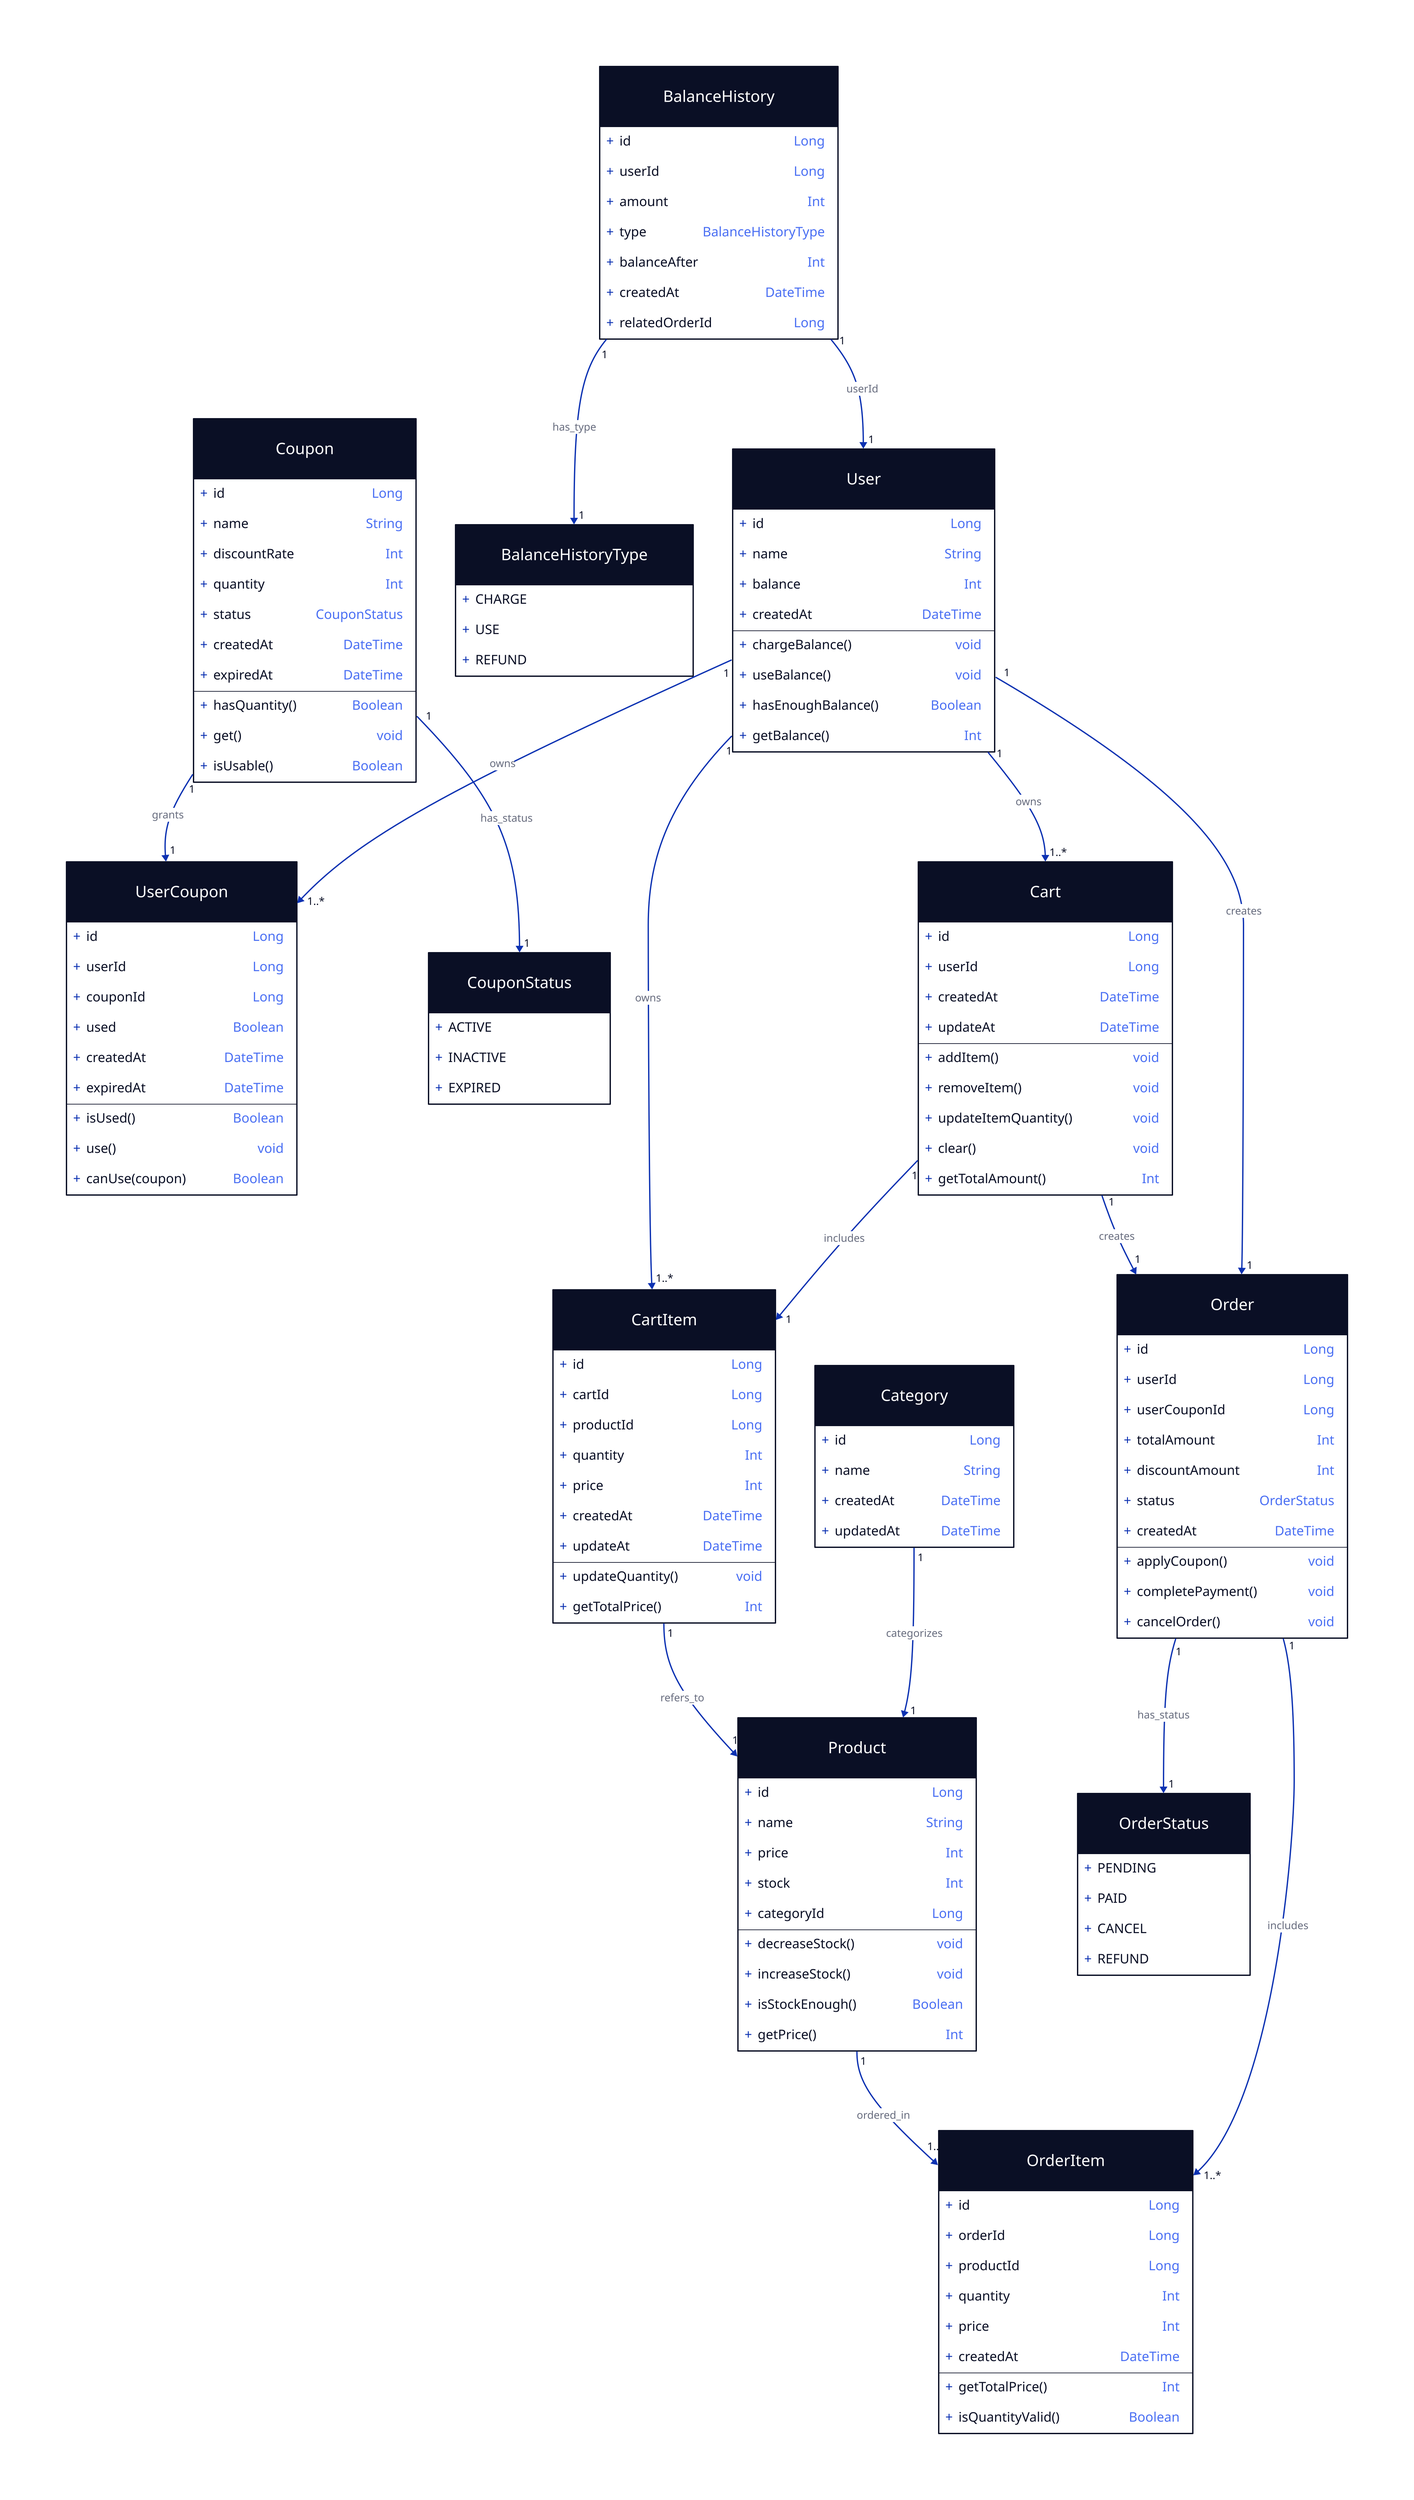 User: {
  shape: class
  +id: Long
  +name: String
  +balance: Int
  +createdAt: DateTime

  +chargeBalance(): void
  +useBalance(): void
  +hasEnoughBalance(): Boolean
  +getBalance(): Int
}

BalanceHistory: {
  shape: class
  +id: Long
  +userId: Long
  +amount: Int
  +type: BalanceHistoryType
  +balanceAfter: Int
  +createdAt: DateTime
  +relatedOrderId: Long
}

BalanceHistoryType: {
  shape: class
  CHARGE
  USE
  REFUND
}

Product: {
  shape: class
  +id: Long
  +name: String
  +price: Int
  +stock: Int
  +categoryId: Long

  +decreaseStock(): void
  +increaseStock(): void
  +isStockEnough(): Boolean
  +getPrice(): Int
}

Category: {
  shape: class
  +id: Long
  +name: String
  +createdAt: DateTime
  +updatedAt: DateTime
}

OrderStatus: {
  shape: class
  PENDING
  PAID
  CANCEL
  REFUND
}

Order: {
  shape: class
  +id: Long
  +userId: Long
  +userCouponId: Long
  +totalAmount: Int
  +discountAmount: Int
  +status: OrderStatus
  +createdAt: DateTime
  +status: OrderStatus

  +applyCoupon(): void
  +completePayment(): void
  +cancelOrder(): void
}

OrderItem: {
  shape: class
  +id: Long
  +orderId: Long
  +productId: Long
  +quantity: Int
  +price: Int
  +createdAt: DateTime

  +getTotalPrice(): Int
  +isQuantityValid(): Boolean
}

Coupon: {
  shape: class
  +id: Long
  +name: String
  +discountRate: Int
  +quantity: Int
  +status: CouponStatus
  +createdAt: DateTime
  +expiredAt: DateTime

  +hasQuantity(): Boolean
  +get(): void
  +isUsable(): Boolean
}

UserCoupon: {
  shape: class
  +id: Long
  +userId: Long
  +couponId: Long
  +used: Boolean
  +createdAt: DateTime
  +expiredAt: DateTime

  +isUsed(): Boolean
  +use(): void
  +canUse(coupon): Boolean
}

CouponStatus: {
  shape: class
  ACTIVE
  INACTIVE
  EXPIRED
}

Cart: {
  shape: class
  +id: Long
  +userId: Long
  +createdAt: DateTime
  +updateAt: DateTime

  +addItem(): void
  +removeItem(): void
  +updateItemQuantity(): void
  +clear(): void
  +getTotalAmount(): Int
}

CartItem: {
  shape: class
  +id: Long
  +cartId: Long
  +productId: Long
  +quantity: Int
  +price: Int
  +createdAt: DateTime
  +updateAt: DateTime

  +updateQuantity(): void
  +getTotalPrice(): Int
}

User -> Order: creates {
  source-arrowhead: 1
  target-arrowhead: 1
}

Order -> OrderItem: includes {
  source-arrowhead: 1
  target-arrowhead: 1..*
}

Order -> OrderStatus: has_status {
  source-arrowhead: 1
  target-arrowhead: 1
}

Product -> OrderItem: ordered_in {
  source-arrowhead: 1
  target-arrowhead: 1..*
}

User -> UserCoupon: owns {
  source-arrowhead: 1
  target-arrowhead: 1..*
}

Coupon -> UserCoupon: grants {
  source-arrowhead: 1
  target-arrowhead: 1
}

Coupon -> CouponStatus: has_status {
  source-arrowhead: 1
  target-arrowhead: 1
}

BalanceHistory -> BalanceHistoryType: has_type {
  source-arrowhead: 1
  target-arrowhead: 1
}

BalanceHistory -> User: userId {
  source-arrowhead: 1
  target-arrowhead: 1
}

Category -> Product: categorizes {
  source-arrowhead: 1
  target-arrowhead: 1
}

Cart -> CartItem: includes {
  source-arrowhead: 1
  target-arrowhead: 1
}

CartItem -> Product: refers_to {
  source-arrowhead: 1
  target-arrowhead: 1
}

User -> Cart: owns {
  source-arrowhead: 1
  target-arrowhead: 1..*
}

User -> CartItem: owns {
  source-arrowhead: 1
  target-arrowhead: 1..*
}
Cart -> Order: creates {
  source-arrowhead: 1
  target-arrowhead: 1
}
